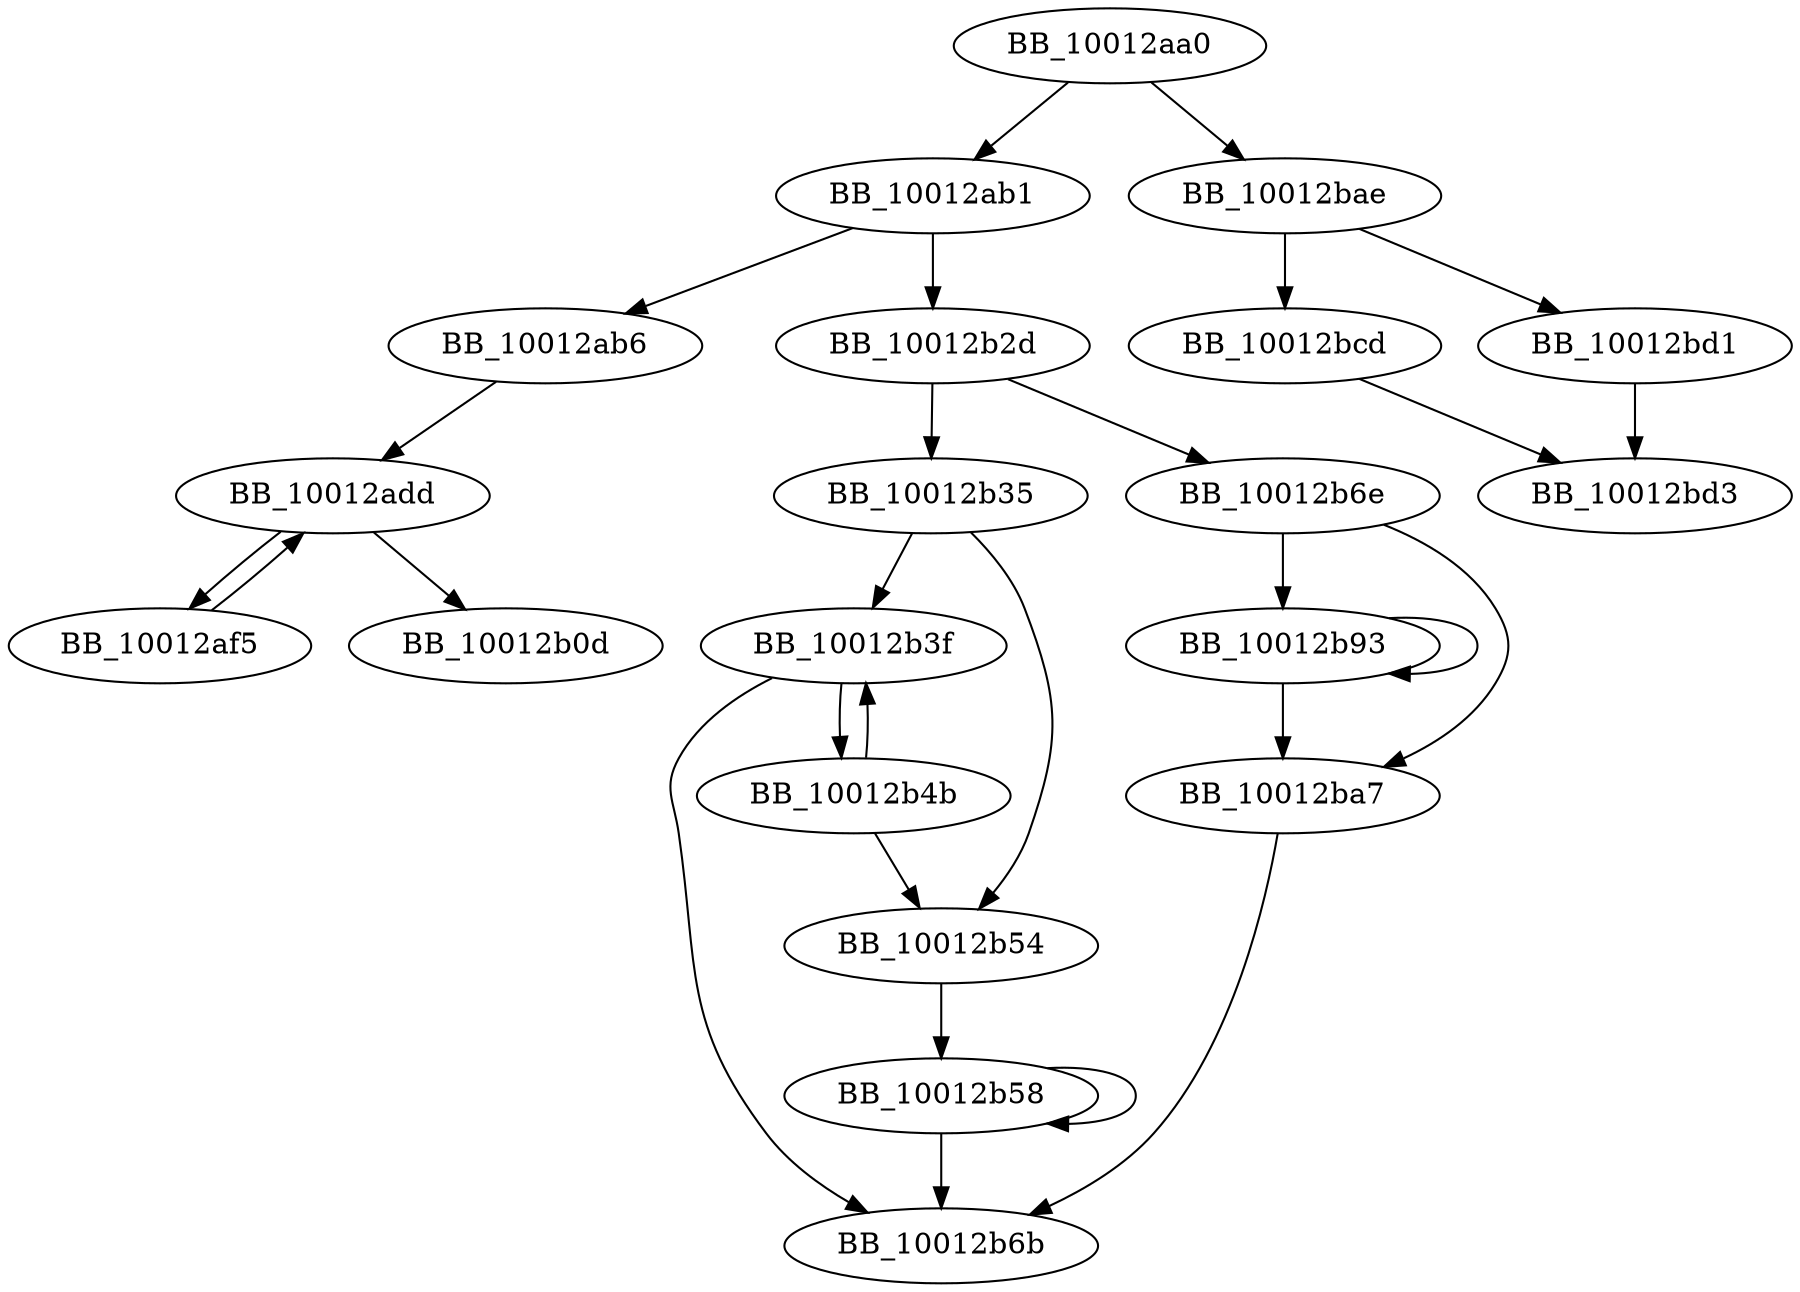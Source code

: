 DiGraph _strrchr{
BB_10012aa0->BB_10012ab1
BB_10012aa0->BB_10012bae
BB_10012ab1->BB_10012ab6
BB_10012ab1->BB_10012b2d
BB_10012ab6->BB_10012add
BB_10012add->BB_10012af5
BB_10012add->BB_10012b0d
BB_10012af5->BB_10012add
BB_10012b2d->BB_10012b35
BB_10012b2d->BB_10012b6e
BB_10012b35->BB_10012b3f
BB_10012b35->BB_10012b54
BB_10012b3f->BB_10012b4b
BB_10012b3f->BB_10012b6b
BB_10012b4b->BB_10012b3f
BB_10012b4b->BB_10012b54
BB_10012b54->BB_10012b58
BB_10012b58->BB_10012b58
BB_10012b58->BB_10012b6b
BB_10012b6e->BB_10012b93
BB_10012b6e->BB_10012ba7
BB_10012b93->BB_10012b93
BB_10012b93->BB_10012ba7
BB_10012ba7->BB_10012b6b
BB_10012bae->BB_10012bcd
BB_10012bae->BB_10012bd1
BB_10012bcd->BB_10012bd3
BB_10012bd1->BB_10012bd3
}
